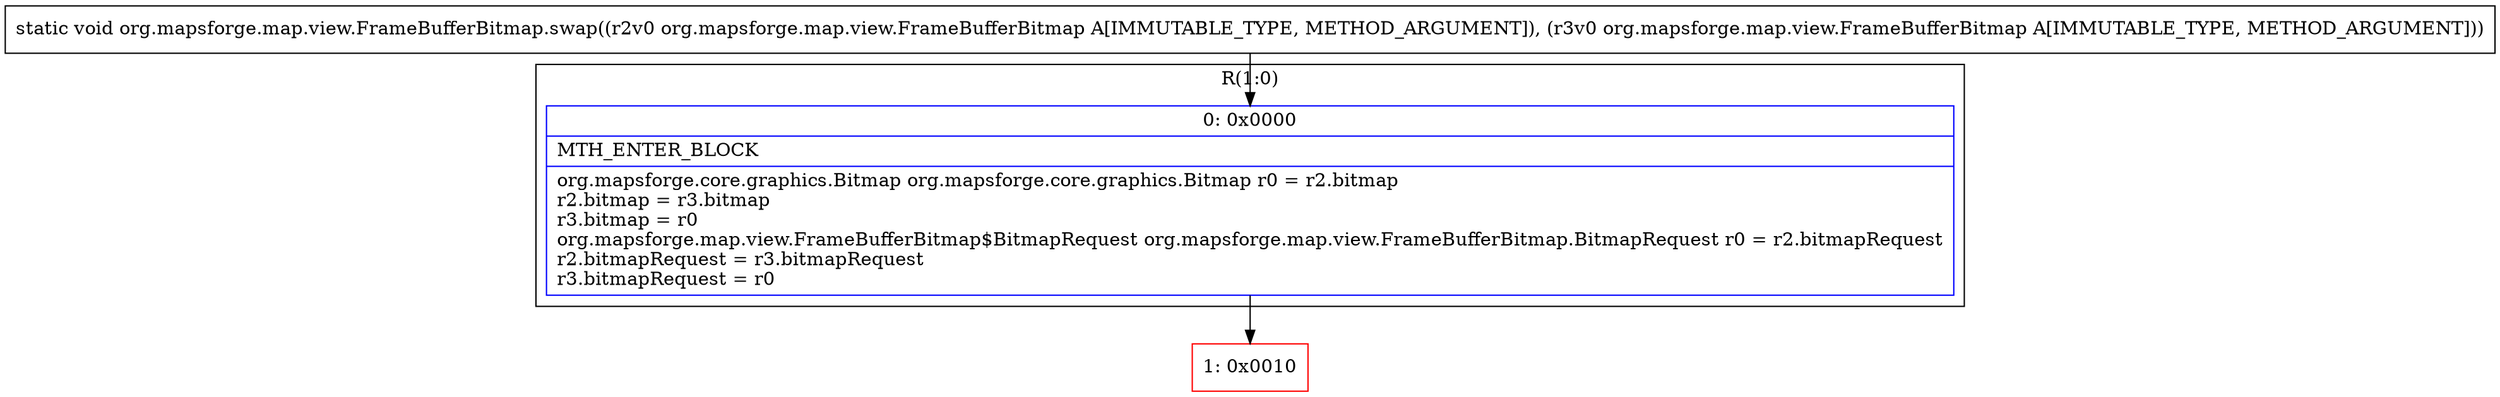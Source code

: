 digraph "CFG fororg.mapsforge.map.view.FrameBufferBitmap.swap(Lorg\/mapsforge\/map\/view\/FrameBufferBitmap;Lorg\/mapsforge\/map\/view\/FrameBufferBitmap;)V" {
subgraph cluster_Region_1479427400 {
label = "R(1:0)";
node [shape=record,color=blue];
Node_0 [shape=record,label="{0\:\ 0x0000|MTH_ENTER_BLOCK\l|org.mapsforge.core.graphics.Bitmap org.mapsforge.core.graphics.Bitmap r0 = r2.bitmap\lr2.bitmap = r3.bitmap\lr3.bitmap = r0\lorg.mapsforge.map.view.FrameBufferBitmap$BitmapRequest org.mapsforge.map.view.FrameBufferBitmap.BitmapRequest r0 = r2.bitmapRequest\lr2.bitmapRequest = r3.bitmapRequest\lr3.bitmapRequest = r0\l}"];
}
Node_1 [shape=record,color=red,label="{1\:\ 0x0010}"];
MethodNode[shape=record,label="{static void org.mapsforge.map.view.FrameBufferBitmap.swap((r2v0 org.mapsforge.map.view.FrameBufferBitmap A[IMMUTABLE_TYPE, METHOD_ARGUMENT]), (r3v0 org.mapsforge.map.view.FrameBufferBitmap A[IMMUTABLE_TYPE, METHOD_ARGUMENT])) }"];
MethodNode -> Node_0;
Node_0 -> Node_1;
}

